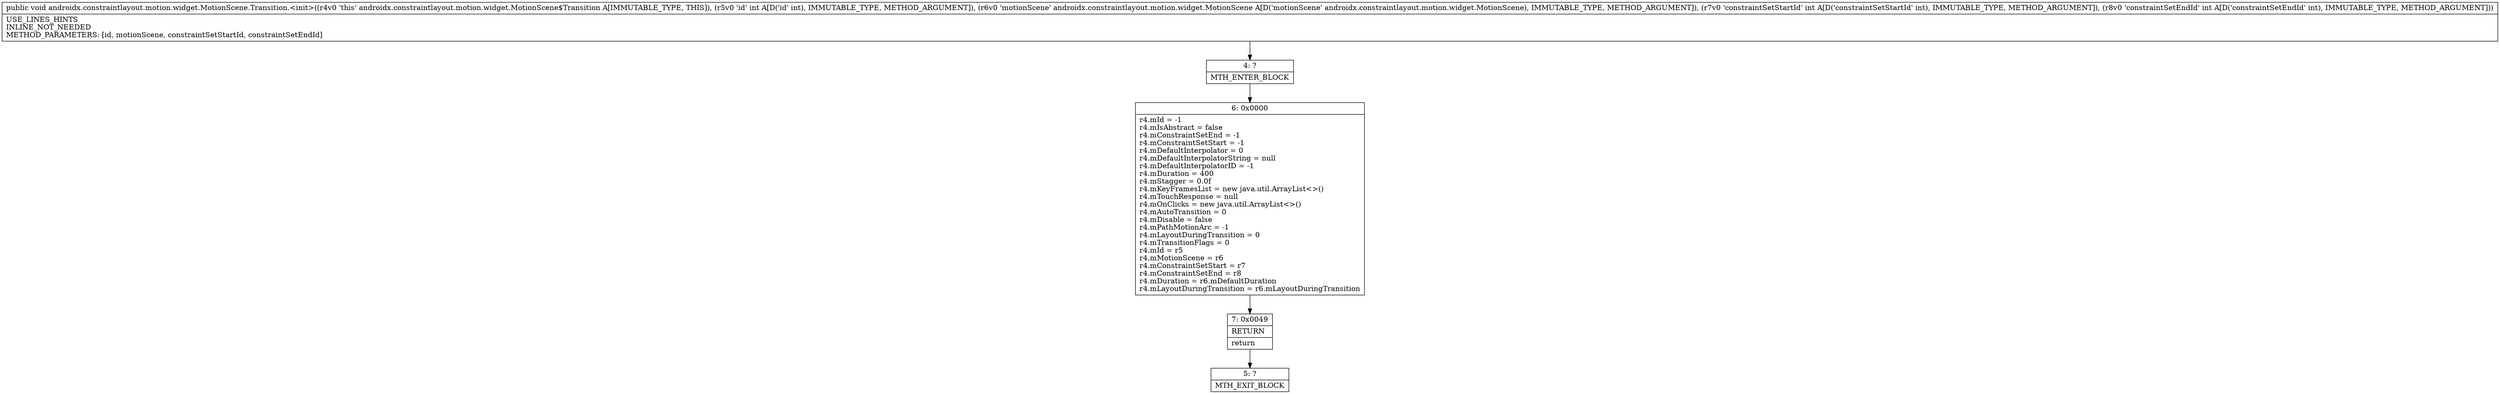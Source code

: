 digraph "CFG forandroidx.constraintlayout.motion.widget.MotionScene.Transition.\<init\>(ILandroidx\/constraintlayout\/motion\/widget\/MotionScene;II)V" {
Node_4 [shape=record,label="{4\:\ ?|MTH_ENTER_BLOCK\l}"];
Node_6 [shape=record,label="{6\:\ 0x0000|r4.mId = \-1\lr4.mIsAbstract = false\lr4.mConstraintSetEnd = \-1\lr4.mConstraintSetStart = \-1\lr4.mDefaultInterpolator = 0\lr4.mDefaultInterpolatorString = null\lr4.mDefaultInterpolatorID = \-1\lr4.mDuration = 400\lr4.mStagger = 0.0f\lr4.mKeyFramesList = new java.util.ArrayList\<\>()\lr4.mTouchResponse = null\lr4.mOnClicks = new java.util.ArrayList\<\>()\lr4.mAutoTransition = 0\lr4.mDisable = false\lr4.mPathMotionArc = \-1\lr4.mLayoutDuringTransition = 0\lr4.mTransitionFlags = 0\lr4.mId = r5\lr4.mMotionScene = r6\lr4.mConstraintSetStart = r7\lr4.mConstraintSetEnd = r8\lr4.mDuration = r6.mDefaultDuration\lr4.mLayoutDuringTransition = r6.mLayoutDuringTransition\l}"];
Node_7 [shape=record,label="{7\:\ 0x0049|RETURN\l|return\l}"];
Node_5 [shape=record,label="{5\:\ ?|MTH_EXIT_BLOCK\l}"];
MethodNode[shape=record,label="{public void androidx.constraintlayout.motion.widget.MotionScene.Transition.\<init\>((r4v0 'this' androidx.constraintlayout.motion.widget.MotionScene$Transition A[IMMUTABLE_TYPE, THIS]), (r5v0 'id' int A[D('id' int), IMMUTABLE_TYPE, METHOD_ARGUMENT]), (r6v0 'motionScene' androidx.constraintlayout.motion.widget.MotionScene A[D('motionScene' androidx.constraintlayout.motion.widget.MotionScene), IMMUTABLE_TYPE, METHOD_ARGUMENT]), (r7v0 'constraintSetStartId' int A[D('constraintSetStartId' int), IMMUTABLE_TYPE, METHOD_ARGUMENT]), (r8v0 'constraintSetEndId' int A[D('constraintSetEndId' int), IMMUTABLE_TYPE, METHOD_ARGUMENT]))  | USE_LINES_HINTS\lINLINE_NOT_NEEDED\lMETHOD_PARAMETERS: [id, motionScene, constraintSetStartId, constraintSetEndId]\l}"];
MethodNode -> Node_4;Node_4 -> Node_6;
Node_6 -> Node_7;
Node_7 -> Node_5;
}

